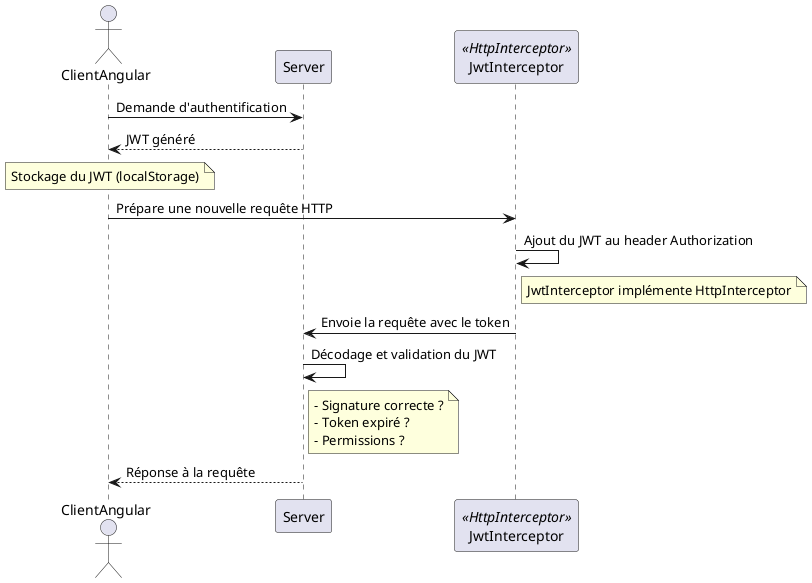 @startuml
actor ClientAngular
participant Server
participant JwtInterceptor <<HttpInterceptor>>

ClientAngular -> Server: Demande d'authentification
Server --> ClientAngular: JWT généré
note over of ClientAngular
    Stockage du JWT (localStorage)
end note

ClientAngular -> JwtInterceptor: Prépare une nouvelle requête HTTP
JwtInterceptor -> JwtInterceptor: Ajout du JWT au header Authorization
note right of JwtInterceptor
    JwtInterceptor implémente HttpInterceptor
end note
JwtInterceptor -> Server: Envoie la requête avec le token

Server -> Server: Décodage et validation du JWT
note right of Server
    - Signature correcte ?
    - Token expiré ?
    - Permissions ?
end note

Server --> ClientAngular: Réponse à la requête
@enduml